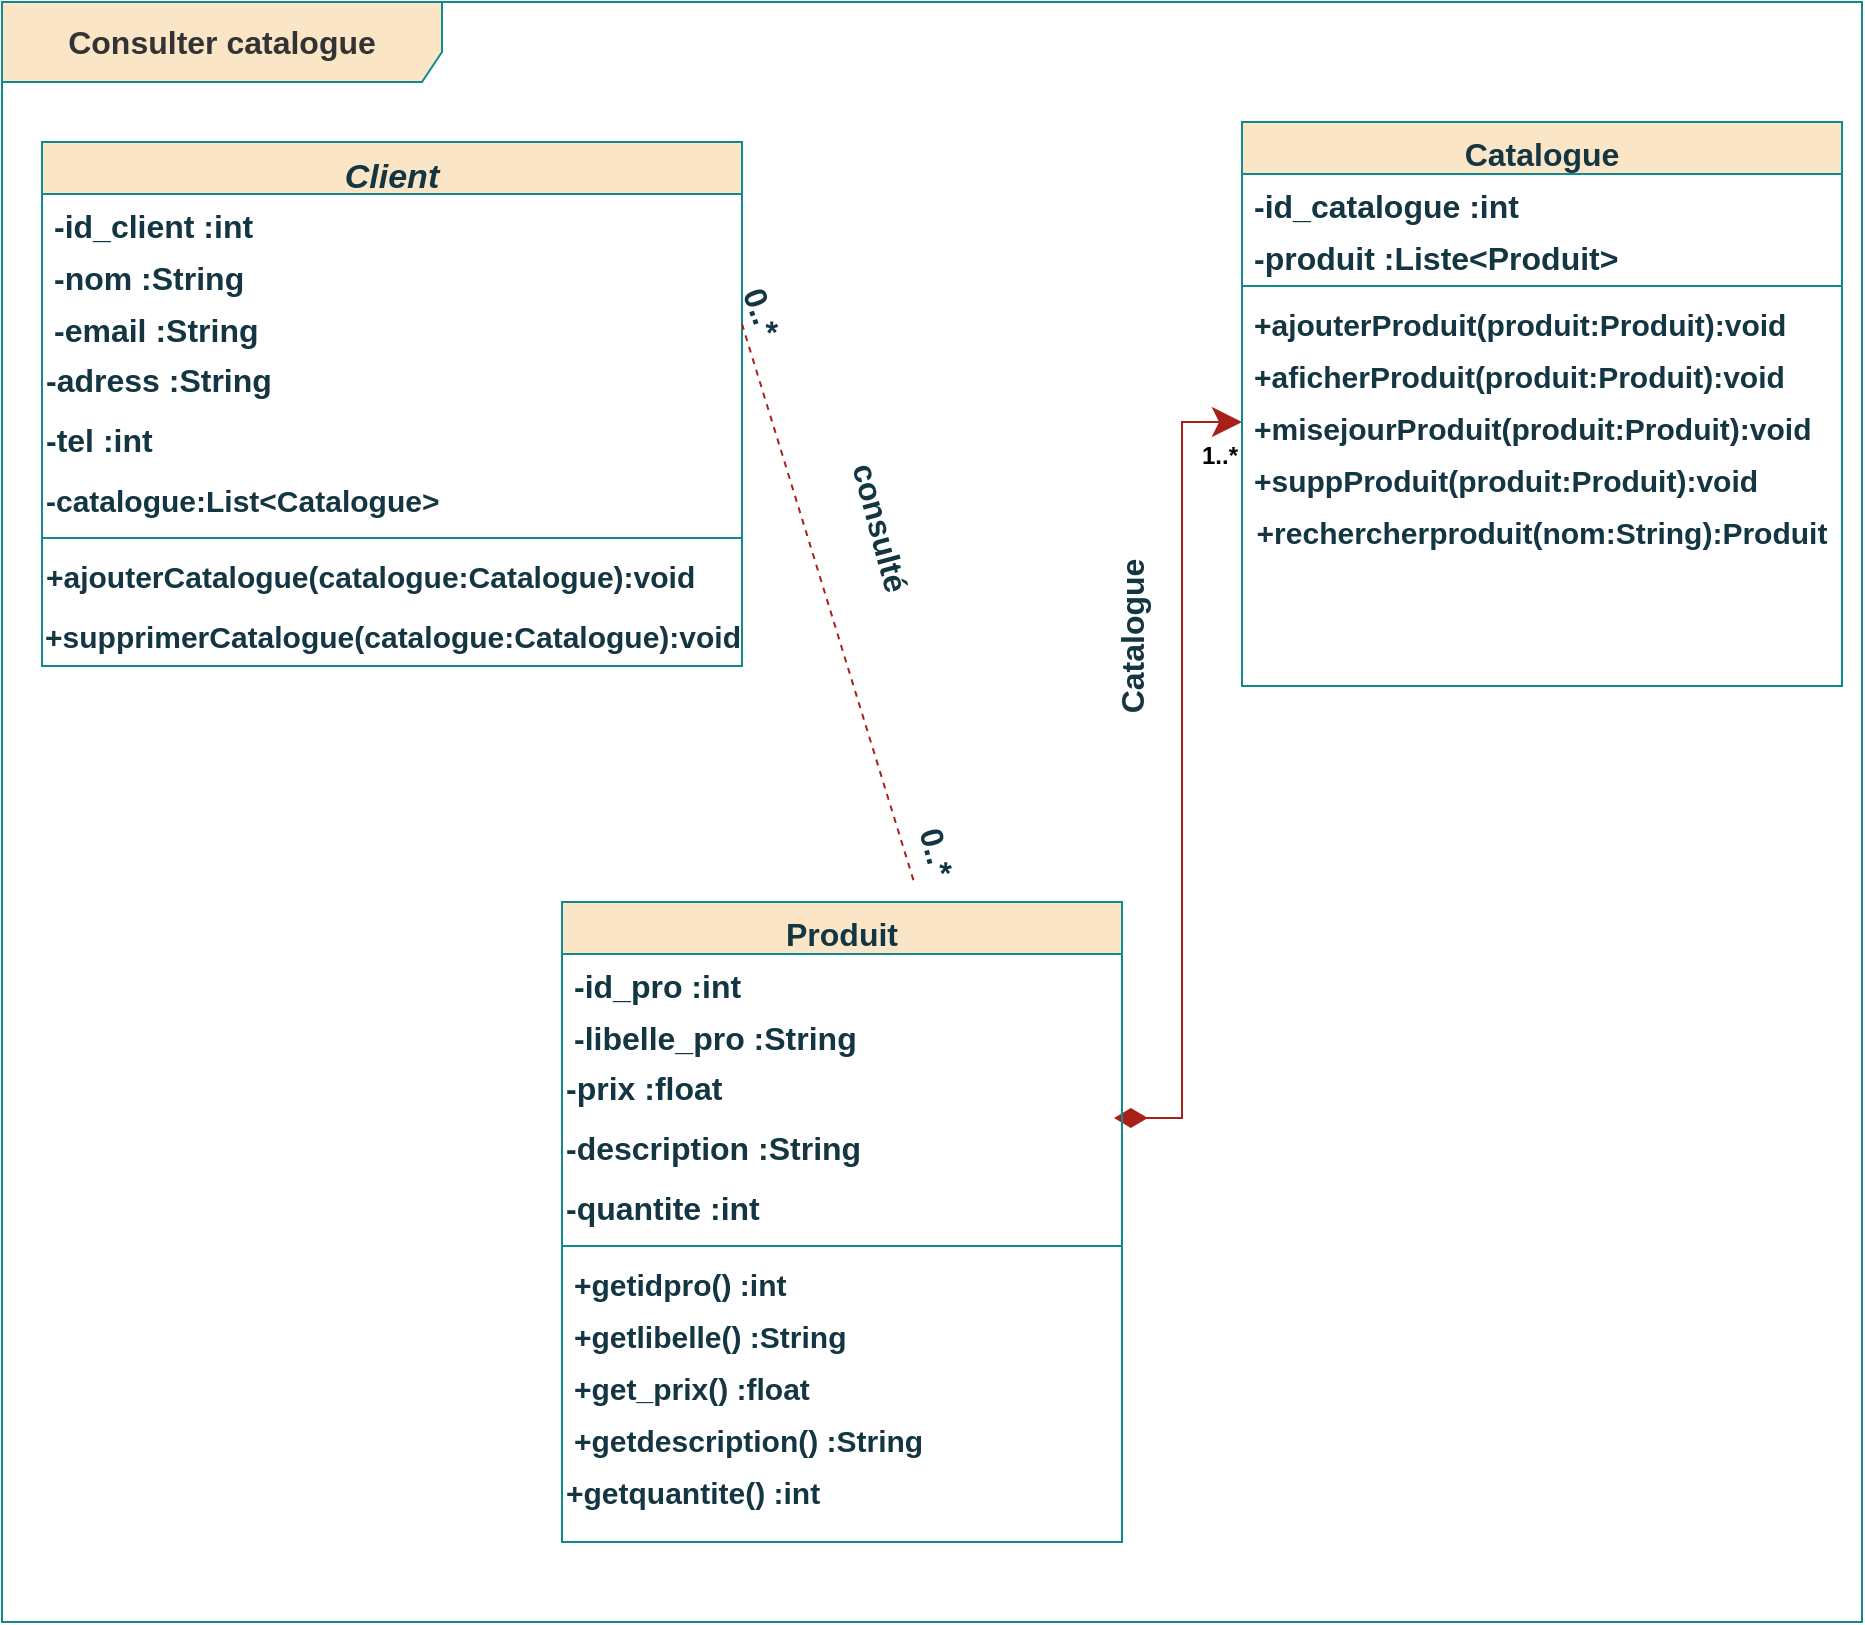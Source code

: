 <mxfile version="22.1.11" type="github" pages="3">
  <diagram id="C5RBs43oDa-KdzZeNtuy" name="Page-1">
    <mxGraphModel dx="1817" dy="502" grid="1" gridSize="10" guides="1" tooltips="1" connect="1" arrows="1" fold="1" page="1" pageScale="1" pageWidth="827" pageHeight="1169" math="0" shadow="0">
      <root>
        <mxCell id="WIyWlLk6GJQsqaUBKTNV-0" />
        <mxCell id="WIyWlLk6GJQsqaUBKTNV-1" parent="WIyWlLk6GJQsqaUBKTNV-0" />
        <mxCell id="zkfFHV4jXpPFQw0GAbJ--0" value="Client" style="swimlane;fontStyle=3;align=center;verticalAlign=top;childLayout=stackLayout;horizontal=1;startSize=26;horizontalStack=0;resizeParent=1;resizeLast=0;collapsible=1;marginBottom=0;rounded=0;shadow=0;strokeWidth=1;fontSize=17;fillColor=#FAE5C7;strokeColor=#0F8B8D;fontColor=#143642;labelBackgroundColor=none;" parent="WIyWlLk6GJQsqaUBKTNV-1" vertex="1">
          <mxGeometry x="-50" y="70" width="350" height="262" as="geometry">
            <mxRectangle x="220" y="120" width="160" height="26" as="alternateBounds" />
          </mxGeometry>
        </mxCell>
        <mxCell id="zkfFHV4jXpPFQw0GAbJ--1" value="-id_client :int" style="text;align=left;verticalAlign=top;spacingLeft=4;spacingRight=4;overflow=hidden;rotatable=0;points=[[0,0.5],[1,0.5]];portConstraint=eastwest;fontSize=16;fontStyle=1;labelBackgroundColor=none;fontColor=#143642;" parent="zkfFHV4jXpPFQw0GAbJ--0" vertex="1">
          <mxGeometry y="26" width="350" height="26" as="geometry" />
        </mxCell>
        <mxCell id="zkfFHV4jXpPFQw0GAbJ--2" value="-nom :String" style="text;align=left;verticalAlign=top;spacingLeft=4;spacingRight=4;overflow=hidden;rotatable=0;points=[[0,0.5],[1,0.5]];portConstraint=eastwest;rounded=0;shadow=0;html=0;fontSize=16;fontStyle=1;labelBackgroundColor=none;fontColor=#143642;" parent="zkfFHV4jXpPFQw0GAbJ--0" vertex="1">
          <mxGeometry y="52" width="350" height="26" as="geometry" />
        </mxCell>
        <mxCell id="zkfFHV4jXpPFQw0GAbJ--3" value="-email :String" style="text;align=left;verticalAlign=top;spacingLeft=4;spacingRight=4;overflow=hidden;rotatable=0;points=[[0,0.5],[1,0.5]];portConstraint=eastwest;rounded=0;shadow=0;html=0;fontSize=16;fontStyle=1;labelBackgroundColor=none;fontColor=#143642;" parent="zkfFHV4jXpPFQw0GAbJ--0" vertex="1">
          <mxGeometry y="78" width="350" height="26" as="geometry" />
        </mxCell>
        <mxCell id="TzN5-oIwPlo33xSnuKpF-1" value="&lt;b&gt;-adress :String&lt;/b&gt;" style="text;strokeColor=none;fillColor=none;html=1;align=left;verticalAlign=middle;whiteSpace=wrap;rounded=0;fontSize=16;labelBackgroundColor=none;fontColor=#143642;" parent="zkfFHV4jXpPFQw0GAbJ--0" vertex="1">
          <mxGeometry y="104" width="350" height="30" as="geometry" />
        </mxCell>
        <mxCell id="TzN5-oIwPlo33xSnuKpF-2" value="&lt;b&gt;-tel :int&lt;/b&gt;" style="text;strokeColor=none;fillColor=none;html=1;align=left;verticalAlign=middle;whiteSpace=wrap;rounded=0;fontSize=16;labelBackgroundColor=none;fontColor=#143642;" parent="zkfFHV4jXpPFQw0GAbJ--0" vertex="1">
          <mxGeometry y="134" width="350" height="30" as="geometry" />
        </mxCell>
        <mxCell id="Jywze8U8c_G1qC15GKas-2" value="&lt;span style=&quot;font-size: 15px;&quot;&gt;&lt;b&gt;-catalogue:List&amp;lt;Catalogue&amp;gt;&lt;/b&gt;&lt;/span&gt;" style="text;strokeColor=none;fillColor=none;html=1;align=left;verticalAlign=middle;whiteSpace=wrap;rounded=0;fontSize=16;labelBackgroundColor=none;fontColor=#143642;" vertex="1" parent="zkfFHV4jXpPFQw0GAbJ--0">
          <mxGeometry y="164" width="350" height="30" as="geometry" />
        </mxCell>
        <mxCell id="TzN5-oIwPlo33xSnuKpF-7" value="" style="line;html=1;strokeWidth=1;align=left;verticalAlign=middle;spacingTop=-1;spacingLeft=3;spacingRight=3;rotatable=0;labelPosition=right;points=[];portConstraint=eastwest;strokeColor=#0F8B8D;labelBackgroundColor=none;fillColor=#FAE5C7;fontColor=#143642;" parent="zkfFHV4jXpPFQw0GAbJ--0" vertex="1">
          <mxGeometry y="194" width="350" height="8" as="geometry" />
        </mxCell>
        <mxCell id="TzN5-oIwPlo33xSnuKpF-3" value="&lt;b&gt;+ajouterCatalogue(catalogue:Catalogue):void&lt;/b&gt;" style="text;html=1;align=left;verticalAlign=middle;whiteSpace=wrap;rounded=0;fontSize=15;strokeWidth=5;fillColor=none;strokeColor=none;glass=0;labelBackgroundColor=none;fontColor=#143642;" parent="zkfFHV4jXpPFQw0GAbJ--0" vertex="1">
          <mxGeometry y="202" width="350" height="30" as="geometry" />
        </mxCell>
        <mxCell id="TzN5-oIwPlo33xSnuKpF-5" value="&lt;b&gt;+supprimerCatalogue(catalogue:Catalogue):void&lt;/b&gt;" style="text;html=1;align=center;verticalAlign=middle;resizable=0;points=[];autosize=1;strokeColor=none;fillColor=none;fontSize=15;labelBackgroundColor=none;fontColor=#143642;" parent="zkfFHV4jXpPFQw0GAbJ--0" vertex="1">
          <mxGeometry y="232" width="350" height="30" as="geometry" />
        </mxCell>
        <mxCell id="Jywze8U8c_G1qC15GKas-11" value="&lt;b&gt;1..*&lt;/b&gt;" style="endArrow=classic;html=1;endSize=12;startArrow=diamondThin;startSize=14;startFill=1;edgeStyle=elbowEdgeStyle;align=left;verticalAlign=bottom;rounded=0;fontSize=12;exitX=0.75;exitY=0;exitDx=0;exitDy=0;entryX=-0.007;entryY=0.769;entryDx=0;entryDy=0;entryPerimeter=0;labelBackgroundColor=none;strokeColor=#A8201A;fontColor=default;endFill=1;" edge="1" parent="WIyWlLk6GJQsqaUBKTNV-1">
          <mxGeometry x="0.728" y="-8" relative="1" as="geometry">
            <mxPoint x="485.96" y="558.011" as="sourcePoint" />
            <mxPoint x="550" y="210.004" as="targetPoint" />
            <Array as="points">
              <mxPoint x="520" y="438.02" />
            </Array>
            <mxPoint as="offset" />
          </mxGeometry>
        </mxCell>
        <mxCell id="zkfFHV4jXpPFQw0GAbJ--6" value="Produit" style="swimlane;fontStyle=1;align=center;verticalAlign=top;childLayout=stackLayout;horizontal=1;startSize=26;horizontalStack=0;resizeParent=1;resizeLast=0;collapsible=1;marginBottom=0;rounded=0;shadow=0;strokeWidth=1;fontSize=16;fillColor=#FAE5C7;fontColor=#143642;strokeColor=#0F8B8D;labelBackgroundColor=none;" parent="WIyWlLk6GJQsqaUBKTNV-1" vertex="1">
          <mxGeometry x="210" y="450" width="280" height="320" as="geometry">
            <mxRectangle x="130" y="380" width="160" height="26" as="alternateBounds" />
          </mxGeometry>
        </mxCell>
        <mxCell id="zkfFHV4jXpPFQw0GAbJ--7" value="-id_pro :int" style="text;align=left;verticalAlign=top;spacingLeft=4;spacingRight=4;overflow=hidden;rotatable=0;points=[[0,0.5],[1,0.5]];portConstraint=eastwest;fontSize=16;fontStyle=1;labelBackgroundColor=none;fontColor=#143642;" parent="zkfFHV4jXpPFQw0GAbJ--6" vertex="1">
          <mxGeometry y="26" width="280" height="26" as="geometry" />
        </mxCell>
        <mxCell id="zkfFHV4jXpPFQw0GAbJ--8" value="-libelle_pro :String" style="text;align=left;verticalAlign=top;spacingLeft=4;spacingRight=4;overflow=hidden;rotatable=0;points=[[0,0.5],[1,0.5]];portConstraint=eastwest;rounded=0;shadow=0;html=0;fontStyle=1;fontSize=16;labelBackgroundColor=none;fontColor=#143642;" parent="zkfFHV4jXpPFQw0GAbJ--6" vertex="1">
          <mxGeometry y="52" width="280" height="26" as="geometry" />
        </mxCell>
        <mxCell id="jIaO_I1BvD2TLLhQmT1e-1" value="&lt;b&gt;-prix :float&lt;/b&gt;" style="text;strokeColor=none;fillColor=none;html=1;align=left;verticalAlign=middle;whiteSpace=wrap;rounded=0;fontSize=16;labelBackgroundColor=none;fontColor=#143642;" parent="zkfFHV4jXpPFQw0GAbJ--6" vertex="1">
          <mxGeometry y="78" width="280" height="30" as="geometry" />
        </mxCell>
        <mxCell id="jIaO_I1BvD2TLLhQmT1e-2" value="&lt;b&gt;-description :String&lt;/b&gt;" style="text;strokeColor=none;fillColor=none;html=1;align=left;verticalAlign=middle;whiteSpace=wrap;rounded=0;fontSize=16;labelBackgroundColor=none;fontColor=#143642;" parent="zkfFHV4jXpPFQw0GAbJ--6" vertex="1">
          <mxGeometry y="108" width="280" height="30" as="geometry" />
        </mxCell>
        <mxCell id="jIaO_I1BvD2TLLhQmT1e-3" value="&lt;b&gt;-quantite :int&lt;/b&gt;" style="text;strokeColor=none;fillColor=none;html=1;align=left;verticalAlign=middle;whiteSpace=wrap;rounded=0;fontSize=16;labelBackgroundColor=none;fontColor=#143642;" parent="zkfFHV4jXpPFQw0GAbJ--6" vertex="1">
          <mxGeometry y="138" width="280" height="30" as="geometry" />
        </mxCell>
        <mxCell id="jIaO_I1BvD2TLLhQmT1e-8" value="" style="line;html=1;strokeWidth=1;align=left;verticalAlign=middle;spacingTop=-1;spacingLeft=3;spacingRight=3;rotatable=0;labelPosition=right;points=[];portConstraint=eastwest;strokeColor=#0F8B8D;labelBackgroundColor=none;fillColor=#FAE5C7;fontColor=#143642;" parent="zkfFHV4jXpPFQw0GAbJ--6" vertex="1">
          <mxGeometry y="168" width="280" height="8" as="geometry" />
        </mxCell>
        <mxCell id="zkfFHV4jXpPFQw0GAbJ--10" value="+getidpro() :int" style="text;align=left;verticalAlign=top;spacingLeft=4;spacingRight=4;overflow=hidden;rotatable=0;points=[[0,0.5],[1,0.5]];portConstraint=eastwest;fontStyle=1;fontSize=15;labelBackgroundColor=none;fontColor=#143642;" parent="zkfFHV4jXpPFQw0GAbJ--6" vertex="1">
          <mxGeometry y="176" width="280" height="26" as="geometry" />
        </mxCell>
        <mxCell id="zkfFHV4jXpPFQw0GAbJ--11" value="+getlibelle() :String" style="text;align=left;verticalAlign=top;spacingLeft=4;spacingRight=4;overflow=hidden;rotatable=0;points=[[0,0.5],[1,0.5]];portConstraint=eastwest;fontSize=15;fontStyle=1;labelBackgroundColor=none;fontColor=#143642;" parent="zkfFHV4jXpPFQw0GAbJ--6" vertex="1">
          <mxGeometry y="202" width="280" height="26" as="geometry" />
        </mxCell>
        <mxCell id="jIaO_I1BvD2TLLhQmT1e-5" value="+get_prix() :float" style="text;align=left;verticalAlign=top;spacingLeft=4;spacingRight=4;overflow=hidden;rotatable=0;points=[[0,0.5],[1,0.5]];portConstraint=eastwest;fontSize=15;fontStyle=1;labelBackgroundColor=none;fontColor=#143642;" parent="zkfFHV4jXpPFQw0GAbJ--6" vertex="1">
          <mxGeometry y="228" width="280" height="26" as="geometry" />
        </mxCell>
        <mxCell id="jIaO_I1BvD2TLLhQmT1e-6" value="+getdescription() :String" style="text;align=left;verticalAlign=top;spacingLeft=4;spacingRight=4;overflow=hidden;rotatable=0;points=[[0,0.5],[1,0.5]];portConstraint=eastwest;fontSize=15;fontStyle=1;labelBackgroundColor=none;fontColor=#143642;" parent="zkfFHV4jXpPFQw0GAbJ--6" vertex="1">
          <mxGeometry y="254" width="280" height="26" as="geometry" />
        </mxCell>
        <mxCell id="Jywze8U8c_G1qC15GKas-1" value="&lt;font style=&quot;font-size: 15px;&quot;&gt;&lt;b&gt;+getquantite() :int&lt;/b&gt;&lt;/font&gt;" style="text;strokeColor=none;fillColor=none;html=1;align=left;verticalAlign=middle;whiteSpace=wrap;rounded=0;fontSize=16;labelBackgroundColor=none;fontColor=#143642;" vertex="1" parent="zkfFHV4jXpPFQw0GAbJ--6">
          <mxGeometry y="280" width="280" height="30" as="geometry" />
        </mxCell>
        <mxCell id="zkfFHV4jXpPFQw0GAbJ--17" value="Catalogue" style="swimlane;fontStyle=1;align=center;verticalAlign=top;childLayout=stackLayout;horizontal=1;startSize=26;horizontalStack=0;resizeParent=1;resizeLast=0;collapsible=1;marginBottom=0;rounded=0;shadow=0;strokeWidth=1;fillColor=#FAE5C7;fontColor=#143642;strokeColor=#0F8B8D;fontSize=16;labelBackgroundColor=none;" parent="WIyWlLk6GJQsqaUBKTNV-1" vertex="1">
          <mxGeometry x="550" y="60" width="300" height="282" as="geometry">
            <mxRectangle x="550" y="140" width="160" height="26" as="alternateBounds" />
          </mxGeometry>
        </mxCell>
        <mxCell id="zkfFHV4jXpPFQw0GAbJ--18" value="-id_catalogue :int" style="text;align=left;verticalAlign=top;spacingLeft=4;spacingRight=4;overflow=hidden;rotatable=0;points=[[0,0.5],[1,0.5]];portConstraint=eastwest;fontSize=16;fontStyle=1;labelBackgroundColor=none;fontColor=#143642;" parent="zkfFHV4jXpPFQw0GAbJ--17" vertex="1">
          <mxGeometry y="26" width="300" height="26" as="geometry" />
        </mxCell>
        <mxCell id="zkfFHV4jXpPFQw0GAbJ--19" value="-produit :Liste&lt;Produit&gt;" style="text;align=left;verticalAlign=top;spacingLeft=4;spacingRight=4;overflow=hidden;rotatable=0;points=[[0,0.5],[1,0.5]];portConstraint=eastwest;rounded=0;shadow=0;html=0;fontSize=16;fontStyle=1;labelBackgroundColor=none;fontColor=#143642;" parent="zkfFHV4jXpPFQw0GAbJ--17" vertex="1">
          <mxGeometry y="52" width="300" height="26" as="geometry" />
        </mxCell>
        <mxCell id="jIaO_I1BvD2TLLhQmT1e-7" value="" style="line;html=1;strokeWidth=1;align=left;verticalAlign=middle;spacingTop=-1;spacingLeft=3;spacingRight=3;rotatable=0;labelPosition=right;points=[];portConstraint=eastwest;strokeColor=#0F8B8D;labelBackgroundColor=none;fillColor=#FAE5C7;fontColor=#143642;" parent="zkfFHV4jXpPFQw0GAbJ--17" vertex="1">
          <mxGeometry y="78" width="300" height="8" as="geometry" />
        </mxCell>
        <mxCell id="Jywze8U8c_G1qC15GKas-13" value="+ajouterProduit(produit:Produit):void" style="text;align=left;verticalAlign=top;spacingLeft=4;spacingRight=4;overflow=hidden;rotatable=0;points=[[0,0.5],[1,0.5]];portConstraint=eastwest;fontSize=15;fontStyle=1;labelBackgroundColor=none;fontColor=#143642;" vertex="1" parent="zkfFHV4jXpPFQw0GAbJ--17">
          <mxGeometry y="86" width="300" height="26" as="geometry" />
        </mxCell>
        <mxCell id="jIaO_I1BvD2TLLhQmT1e-4" value="+aficherProduit(produit:Produit):void" style="text;align=left;verticalAlign=top;spacingLeft=4;spacingRight=4;overflow=hidden;rotatable=0;points=[[0,0.5],[1,0.5]];portConstraint=eastwest;fontSize=15;fontStyle=1;labelBackgroundColor=none;fontColor=#143642;" parent="zkfFHV4jXpPFQw0GAbJ--17" vertex="1">
          <mxGeometry y="112" width="300" height="26" as="geometry" />
        </mxCell>
        <mxCell id="TzN5-oIwPlo33xSnuKpF-8" value="+misejourProduit(produit:Produit):void" style="text;align=left;verticalAlign=top;spacingLeft=4;spacingRight=4;overflow=hidden;rotatable=0;points=[[0,0.5],[1,0.5]];portConstraint=eastwest;fontSize=15;fontStyle=1;labelBackgroundColor=none;fontColor=#143642;" parent="zkfFHV4jXpPFQw0GAbJ--17" vertex="1">
          <mxGeometry y="138" width="300" height="26" as="geometry" />
        </mxCell>
        <mxCell id="zkfFHV4jXpPFQw0GAbJ--25" value="+suppProduit(produit:Produit):void" style="text;align=left;verticalAlign=top;spacingLeft=4;spacingRight=4;overflow=hidden;rotatable=0;points=[[0,0.5],[1,0.5]];portConstraint=eastwest;fontSize=15;fontStyle=1;labelBackgroundColor=none;fontColor=#143642;" parent="zkfFHV4jXpPFQw0GAbJ--17" vertex="1">
          <mxGeometry y="164" width="300" height="26" as="geometry" />
        </mxCell>
        <mxCell id="Jywze8U8c_G1qC15GKas-0" value="&lt;font style=&quot;font-size: 15px;&quot;&gt;&lt;b&gt;+rechercherproduit(nom:String):Produit&lt;/b&gt;&lt;/font&gt;" style="text;strokeColor=none;fillColor=none;html=1;align=center;verticalAlign=middle;whiteSpace=wrap;rounded=0;fontSize=16;labelBackgroundColor=none;fontColor=#143642;" vertex="1" parent="zkfFHV4jXpPFQw0GAbJ--17">
          <mxGeometry y="190" width="300" height="30" as="geometry" />
        </mxCell>
        <mxCell id="Jywze8U8c_G1qC15GKas-4" value="" style="endArrow=none;dashed=1;html=1;rounded=0;fontSize=12;startSize=8;endSize=8;curved=1;exitX=1;exitY=0.5;exitDx=0;exitDy=0;labelBackgroundColor=none;strokeColor=#A8201A;fontColor=default;" edge="1" parent="WIyWlLk6GJQsqaUBKTNV-1" source="zkfFHV4jXpPFQw0GAbJ--3">
          <mxGeometry width="50" height="50" relative="1" as="geometry">
            <mxPoint x="250" y="190" as="sourcePoint" />
            <mxPoint x="386" y="440" as="targetPoint" />
          </mxGeometry>
        </mxCell>
        <mxCell id="Jywze8U8c_G1qC15GKas-5" value="&lt;b&gt;consulté&amp;nbsp;&lt;/b&gt;" style="text;strokeColor=none;fillColor=none;html=1;align=center;verticalAlign=middle;whiteSpace=wrap;rounded=0;fontSize=16;rotation=75;labelBackgroundColor=none;fontColor=#143642;" vertex="1" parent="WIyWlLk6GJQsqaUBKTNV-1">
          <mxGeometry x="300" y="250" width="140" height="30" as="geometry" />
        </mxCell>
        <mxCell id="Jywze8U8c_G1qC15GKas-7" value="&lt;b&gt;0..*&lt;/b&gt;" style="text;strokeColor=none;fillColor=none;html=1;align=center;verticalAlign=middle;whiteSpace=wrap;rounded=0;fontSize=16;rotation=70;labelBackgroundColor=none;fontColor=#143642;" vertex="1" parent="WIyWlLk6GJQsqaUBKTNV-1">
          <mxGeometry x="240" y="140" width="140" height="30" as="geometry" />
        </mxCell>
        <mxCell id="Jywze8U8c_G1qC15GKas-14" value="&lt;b&gt;Catalogue&lt;/b&gt;" style="text;strokeColor=none;fillColor=none;html=1;align=center;verticalAlign=middle;whiteSpace=wrap;rounded=0;fontSize=16;rotation=-90;labelBackgroundColor=none;fontColor=#143642;" vertex="1" parent="WIyWlLk6GJQsqaUBKTNV-1">
          <mxGeometry x="425" y="302" width="140" height="30" as="geometry" />
        </mxCell>
        <mxCell id="Jywze8U8c_G1qC15GKas-16" value="&lt;b style=&quot;&quot;&gt;&lt;font color=&quot;#333333&quot;&gt;Consulter catalogue&lt;/font&gt;&lt;/b&gt;" style="shape=umlFrame;whiteSpace=wrap;html=1;pointerEvents=0;fontSize=16;width=220;height=40;fillColor=#FAE5C7;strokeColor=#0F8B8D;swimlaneFillColor=none;labelBackgroundColor=none;fontColor=#143642;" vertex="1" parent="WIyWlLk6GJQsqaUBKTNV-1">
          <mxGeometry x="-70" width="930" height="810" as="geometry" />
        </mxCell>
        <mxCell id="Jywze8U8c_G1qC15GKas-17" value="&lt;b&gt;0..*&lt;/b&gt;" style="text;strokeColor=none;fillColor=none;html=1;align=center;verticalAlign=middle;whiteSpace=wrap;rounded=0;fontSize=16;rotation=75;labelBackgroundColor=none;fontColor=#143642;" vertex="1" parent="WIyWlLk6GJQsqaUBKTNV-1">
          <mxGeometry x="370.0" y="409.996" width="55" height="30" as="geometry" />
        </mxCell>
      </root>
    </mxGraphModel>
  </diagram>
  <diagram id="S5LjW9W5Qgnhm1JgwZuY" name="Page-2">
    <mxGraphModel dx="1390" dy="902" grid="1" gridSize="10" guides="1" tooltips="1" connect="1" arrows="1" fold="1" page="0" pageScale="1" pageWidth="850" pageHeight="1100" math="0" shadow="0">
      <root>
        <mxCell id="0" />
        <mxCell id="1" parent="0" />
        <mxCell id="prdwo0L1rCr-M0tW-Fp2-1" value="Panier" style="swimlane;fontStyle=1;align=center;verticalAlign=top;childLayout=stackLayout;horizontal=1;startSize=26;horizontalStack=0;resizeParent=1;resizeLast=0;collapsible=1;marginBottom=0;rounded=0;shadow=0;strokeWidth=1;fillColor=#FAE5C7;fontColor=#143642;strokeColor=#0F8B8D;fontSize=16;labelBackgroundColor=none;" vertex="1" parent="1">
          <mxGeometry x="440" y="450" width="300" height="220" as="geometry">
            <mxRectangle x="550" y="140" width="160" height="26" as="alternateBounds" />
          </mxGeometry>
        </mxCell>
        <mxCell id="prdwo0L1rCr-M0tW-Fp2-2" value="-id_panier :int" style="text;align=left;verticalAlign=top;spacingLeft=4;spacingRight=4;overflow=hidden;rotatable=0;points=[[0,0.5],[1,0.5]];portConstraint=eastwest;fontSize=16;fontStyle=1;labelBackgroundColor=none;fontColor=#143642;" vertex="1" parent="prdwo0L1rCr-M0tW-Fp2-1">
          <mxGeometry y="26" width="300" height="26" as="geometry" />
        </mxCell>
        <mxCell id="prdwo0L1rCr-M0tW-Fp2-3" value="-date_creation :Date" style="text;align=left;verticalAlign=top;spacingLeft=4;spacingRight=4;overflow=hidden;rotatable=0;points=[[0,0.5],[1,0.5]];portConstraint=eastwest;rounded=0;shadow=0;html=0;fontSize=16;fontStyle=1;labelBackgroundColor=none;fontColor=#143642;" vertex="1" parent="prdwo0L1rCr-M0tW-Fp2-1">
          <mxGeometry y="52" width="300" height="26" as="geometry" />
        </mxCell>
        <mxCell id="381XIbzYr59GVua48jET-1" value="&lt;b&gt;-listeligne:List&amp;lt;Lignepanier&amp;gt;&lt;/b&gt;" style="text;strokeColor=none;fillColor=none;html=1;align=left;verticalAlign=middle;whiteSpace=wrap;rounded=0;fontSize=16;fontColor=#143642;" vertex="1" parent="prdwo0L1rCr-M0tW-Fp2-1">
          <mxGeometry y="78" width="300" height="30" as="geometry" />
        </mxCell>
        <mxCell id="prdwo0L1rCr-M0tW-Fp2-4" value="" style="line;html=1;strokeWidth=1;align=left;verticalAlign=middle;spacingTop=-1;spacingLeft=3;spacingRight=3;rotatable=0;labelPosition=right;points=[];portConstraint=eastwest;strokeColor=#0F8B8D;labelBackgroundColor=none;fillColor=#FAE5C7;fontColor=#143642;" vertex="1" parent="prdwo0L1rCr-M0tW-Fp2-1">
          <mxGeometry y="108" width="300" height="8" as="geometry" />
        </mxCell>
        <mxCell id="prdwo0L1rCr-M0tW-Fp2-5" value="+ajouterLigne(ligne:Lignepanier):void" style="text;align=left;verticalAlign=top;spacingLeft=4;spacingRight=4;overflow=hidden;rotatable=0;points=[[0,0.5],[1,0.5]];portConstraint=eastwest;fontSize=15;fontStyle=1;labelBackgroundColor=none;fontColor=#143642;" vertex="1" parent="prdwo0L1rCr-M0tW-Fp2-1">
          <mxGeometry y="116" width="300" height="26" as="geometry" />
        </mxCell>
        <mxCell id="prdwo0L1rCr-M0tW-Fp2-6" value="+calculerMontanttotal();float" style="text;align=left;verticalAlign=top;spacingLeft=4;spacingRight=4;overflow=hidden;rotatable=0;points=[[0,0.5],[1,0.5]];portConstraint=eastwest;fontSize=15;fontStyle=1;labelBackgroundColor=none;fontColor=#143642;" vertex="1" parent="prdwo0L1rCr-M0tW-Fp2-1">
          <mxGeometry y="142" width="300" height="26" as="geometry" />
        </mxCell>
        <mxCell id="prdwo0L1rCr-M0tW-Fp2-7" value="+misejourLigne(ligne:Lignepanier):void" style="text;align=left;verticalAlign=top;spacingLeft=4;spacingRight=4;overflow=hidden;rotatable=0;points=[[0,0.5],[1,0.5]];portConstraint=eastwest;fontSize=15;fontStyle=1;labelBackgroundColor=none;fontColor=#143642;" vertex="1" parent="prdwo0L1rCr-M0tW-Fp2-1">
          <mxGeometry y="168" width="300" height="26" as="geometry" />
        </mxCell>
        <mxCell id="prdwo0L1rCr-M0tW-Fp2-8" value="+suppLigne(ligne:Lignepanier):void" style="text;align=left;verticalAlign=top;spacingLeft=4;spacingRight=4;overflow=hidden;rotatable=0;points=[[0,0.5],[1,0.5]];portConstraint=eastwest;fontSize=15;fontStyle=1;labelBackgroundColor=none;fontColor=#143642;" vertex="1" parent="prdwo0L1rCr-M0tW-Fp2-1">
          <mxGeometry y="194" width="300" height="26" as="geometry" />
        </mxCell>
        <mxCell id="oAUixcMOjF9VgNPIJU0M-1" value="Client" style="swimlane;fontStyle=3;align=center;verticalAlign=top;childLayout=stackLayout;horizontal=1;startSize=26;horizontalStack=0;resizeParent=1;resizeLast=0;collapsible=1;marginBottom=0;rounded=0;shadow=0;strokeWidth=1;fontSize=17;fillColor=#FAE5C7;strokeColor=#0F8B8D;fontColor=#143642;labelBackgroundColor=none;" vertex="1" parent="1">
          <mxGeometry x="-140" y="470" width="360" height="322" as="geometry">
            <mxRectangle x="220" y="120" width="160" height="26" as="alternateBounds" />
          </mxGeometry>
        </mxCell>
        <mxCell id="oAUixcMOjF9VgNPIJU0M-2" value="-id_client :int" style="text;align=left;verticalAlign=top;spacingLeft=4;spacingRight=4;overflow=hidden;rotatable=0;points=[[0,0.5],[1,0.5]];portConstraint=eastwest;fontSize=16;fontStyle=1;labelBackgroundColor=none;fontColor=#143642;" vertex="1" parent="oAUixcMOjF9VgNPIJU0M-1">
          <mxGeometry y="26" width="360" height="26" as="geometry" />
        </mxCell>
        <mxCell id="oAUixcMOjF9VgNPIJU0M-3" value="-nom :String" style="text;align=left;verticalAlign=top;spacingLeft=4;spacingRight=4;overflow=hidden;rotatable=0;points=[[0,0.5],[1,0.5]];portConstraint=eastwest;rounded=0;shadow=0;html=0;fontSize=16;fontStyle=1;labelBackgroundColor=none;fontColor=#143642;" vertex="1" parent="oAUixcMOjF9VgNPIJU0M-1">
          <mxGeometry y="52" width="360" height="26" as="geometry" />
        </mxCell>
        <mxCell id="oAUixcMOjF9VgNPIJU0M-4" value="-email :String" style="text;align=left;verticalAlign=top;spacingLeft=4;spacingRight=4;overflow=hidden;rotatable=0;points=[[0,0.5],[1,0.5]];portConstraint=eastwest;rounded=0;shadow=0;html=0;fontSize=16;fontStyle=1;labelBackgroundColor=none;fontColor=#143642;" vertex="1" parent="oAUixcMOjF9VgNPIJU0M-1">
          <mxGeometry y="78" width="360" height="26" as="geometry" />
        </mxCell>
        <mxCell id="oAUixcMOjF9VgNPIJU0M-5" value="&lt;b&gt;-adress :String&lt;/b&gt;" style="text;strokeColor=none;fillColor=none;html=1;align=left;verticalAlign=middle;whiteSpace=wrap;rounded=0;fontSize=16;labelBackgroundColor=none;fontColor=#143642;" vertex="1" parent="oAUixcMOjF9VgNPIJU0M-1">
          <mxGeometry y="104" width="360" height="30" as="geometry" />
        </mxCell>
        <mxCell id="oAUixcMOjF9VgNPIJU0M-6" value="&lt;b&gt;-tel :int&lt;/b&gt;" style="text;strokeColor=none;fillColor=none;html=1;align=left;verticalAlign=middle;whiteSpace=wrap;rounded=0;fontSize=16;labelBackgroundColor=none;fontColor=#143642;" vertex="1" parent="oAUixcMOjF9VgNPIJU0M-1">
          <mxGeometry y="134" width="360" height="30" as="geometry" />
        </mxCell>
        <mxCell id="oAUixcMOjF9VgNPIJU0M-7" value="&lt;span style=&quot;font-size: 15px;&quot;&gt;&lt;b&gt;-produit:List&amp;lt;Produit&amp;gt;&lt;/b&gt;&lt;/span&gt;" style="text;strokeColor=none;fillColor=none;html=1;align=left;verticalAlign=middle;whiteSpace=wrap;rounded=0;fontSize=16;labelBackgroundColor=none;fontColor=#143642;" vertex="1" parent="oAUixcMOjF9VgNPIJU0M-1">
          <mxGeometry y="164" width="360" height="30" as="geometry" />
        </mxCell>
        <mxCell id="oAUixcMOjF9VgNPIJU0M-8" value="" style="line;html=1;strokeWidth=1;align=left;verticalAlign=middle;spacingTop=-1;spacingLeft=3;spacingRight=3;rotatable=0;labelPosition=right;points=[];portConstraint=eastwest;strokeColor=#0F8B8D;labelBackgroundColor=none;fillColor=#FAE5C7;fontColor=#143642;" vertex="1" parent="oAUixcMOjF9VgNPIJU0M-1">
          <mxGeometry y="194" width="360" height="8" as="geometry" />
        </mxCell>
        <mxCell id="oAUixcMOjF9VgNPIJU0M-9" value="&lt;b&gt;+ajouterProduit(produit:Produit,quantite:int):void&lt;/b&gt;" style="text;html=1;align=left;verticalAlign=middle;whiteSpace=wrap;rounded=0;fontSize=15;strokeWidth=5;fillColor=none;strokeColor=none;glass=0;labelBackgroundColor=none;fontColor=#143642;" vertex="1" parent="oAUixcMOjF9VgNPIJU0M-1">
          <mxGeometry y="202" width="360" height="30" as="geometry" />
        </mxCell>
        <mxCell id="oAUixcMOjF9VgNPIJU0M-10" value="&lt;b&gt;+supprimerProduit(produit:produit):void&lt;/b&gt;" style="text;html=1;align=left;verticalAlign=middle;resizable=0;points=[];autosize=1;strokeColor=none;fillColor=none;fontSize=15;labelBackgroundColor=none;fontColor=#143642;" vertex="1" parent="oAUixcMOjF9VgNPIJU0M-1">
          <mxGeometry y="232" width="360" height="30" as="geometry" />
        </mxCell>
        <mxCell id="tkZaGCfqGNmMvK21PP5A-1" value="&lt;span style=&quot;font-size: 15px;&quot;&gt;&lt;b&gt;+viderPanier():void&lt;/b&gt;&lt;/span&gt;" style="text;strokeColor=none;fillColor=none;html=1;align=left;verticalAlign=middle;whiteSpace=wrap;rounded=0;fontSize=16;fontColor=#143642;" vertex="1" parent="oAUixcMOjF9VgNPIJU0M-1">
          <mxGeometry y="262" width="360" height="30" as="geometry" />
        </mxCell>
        <mxCell id="tkZaGCfqGNmMvK21PP5A-2" value="&lt;span style=&quot;font-size: 15px;&quot;&gt;&lt;b&gt;+passerCommande():vod&lt;/b&gt;&lt;/span&gt;" style="text;strokeColor=none;fillColor=none;html=1;align=left;verticalAlign=middle;whiteSpace=wrap;rounded=0;fontSize=16;fontColor=#143642;" vertex="1" parent="oAUixcMOjF9VgNPIJU0M-1">
          <mxGeometry y="292" width="360" height="30" as="geometry" />
        </mxCell>
        <mxCell id="9zVGLFT_nEwzsR7MlQXj-1" value="Produit" style="swimlane;fontStyle=1;align=center;verticalAlign=top;childLayout=stackLayout;horizontal=1;startSize=26;horizontalStack=0;resizeParent=1;resizeLast=0;collapsible=1;marginBottom=0;rounded=0;shadow=0;strokeWidth=1;fontSize=16;fillColor=#FAE5C7;fontColor=#143642;strokeColor=#0F8B8D;labelBackgroundColor=none;" vertex="1" parent="1">
          <mxGeometry x="-250" y="80" width="310" height="240" as="geometry">
            <mxRectangle x="130" y="380" width="160" height="26" as="alternateBounds" />
          </mxGeometry>
        </mxCell>
        <mxCell id="9zVGLFT_nEwzsR7MlQXj-2" value="-id_pro :int" style="text;align=left;verticalAlign=top;spacingLeft=4;spacingRight=4;overflow=hidden;rotatable=0;points=[[0,0.5],[1,0.5]];portConstraint=eastwest;fontSize=16;labelBackgroundColor=none;fontColor=#143642;fontStyle=1" vertex="1" parent="9zVGLFT_nEwzsR7MlQXj-1">
          <mxGeometry y="26" width="310" height="26" as="geometry" />
        </mxCell>
        <mxCell id="9zVGLFT_nEwzsR7MlQXj-3" value="-libelle_pro :String" style="text;align=left;verticalAlign=top;spacingLeft=4;spacingRight=4;overflow=hidden;rotatable=0;points=[[0,0.5],[1,0.5]];portConstraint=eastwest;rounded=0;shadow=0;html=0;fontStyle=1;fontSize=16;labelBackgroundColor=none;fontColor=#143642;" vertex="1" parent="9zVGLFT_nEwzsR7MlQXj-1">
          <mxGeometry y="52" width="310" height="26" as="geometry" />
        </mxCell>
        <mxCell id="9zVGLFT_nEwzsR7MlQXj-4" value="&lt;b&gt;-prix :float&lt;/b&gt;" style="text;strokeColor=none;fillColor=none;html=1;align=left;verticalAlign=middle;whiteSpace=wrap;rounded=0;fontSize=16;labelBackgroundColor=none;fontColor=#143642;" vertex="1" parent="9zVGLFT_nEwzsR7MlQXj-1">
          <mxGeometry y="78" width="310" height="30" as="geometry" />
        </mxCell>
        <mxCell id="9zVGLFT_nEwzsR7MlQXj-5" value="&lt;b&gt;-description :String&lt;/b&gt;" style="text;strokeColor=none;fillColor=none;html=1;align=left;verticalAlign=middle;whiteSpace=wrap;rounded=0;fontSize=16;labelBackgroundColor=none;fontColor=#143642;" vertex="1" parent="9zVGLFT_nEwzsR7MlQXj-1">
          <mxGeometry y="108" width="310" height="30" as="geometry" />
        </mxCell>
        <mxCell id="9zVGLFT_nEwzsR7MlQXj-6" value="&lt;b&gt;-quantite-stock :int&lt;/b&gt;" style="text;strokeColor=none;fillColor=none;html=1;align=left;verticalAlign=middle;whiteSpace=wrap;rounded=0;fontSize=16;labelBackgroundColor=none;fontColor=#143642;" vertex="1" parent="9zVGLFT_nEwzsR7MlQXj-1">
          <mxGeometry y="138" width="310" height="30" as="geometry" />
        </mxCell>
        <mxCell id="9zVGLFT_nEwzsR7MlQXj-7" value="" style="line;html=1;strokeWidth=1;align=left;verticalAlign=middle;spacingTop=-1;spacingLeft=3;spacingRight=3;rotatable=0;labelPosition=right;points=[];portConstraint=eastwest;strokeColor=#0F8B8D;labelBackgroundColor=none;fillColor=#FAE5C7;fontColor=#143642;" vertex="1" parent="9zVGLFT_nEwzsR7MlQXj-1">
          <mxGeometry y="168" width="310" height="8" as="geometry" />
        </mxCell>
        <mxCell id="9zVGLFT_nEwzsR7MlQXj-8" value="+modifierPrix(nouveauPrix:float):void" style="text;align=left;verticalAlign=top;spacingLeft=4;spacingRight=4;overflow=hidden;rotatable=0;points=[[0,0.5],[1,0.5]];portConstraint=eastwest;fontStyle=1;fontSize=15;labelBackgroundColor=none;fontColor=#143642;" vertex="1" parent="9zVGLFT_nEwzsR7MlQXj-1">
          <mxGeometry y="176" width="310" height="26" as="geometry" />
        </mxCell>
        <mxCell id="9zVGLFT_nEwzsR7MlQXj-9" value="+mettreAjourStock(nouveauStock:int):void&#xa;" style="text;align=left;verticalAlign=top;spacingLeft=4;spacingRight=4;overflow=hidden;rotatable=0;points=[[0,0.5],[1,0.5]];portConstraint=eastwest;fontSize=15;labelBackgroundColor=none;fontColor=#143642;fontStyle=1" vertex="1" parent="9zVGLFT_nEwzsR7MlQXj-1">
          <mxGeometry y="202" width="310" height="26" as="geometry" />
        </mxCell>
        <mxCell id="9zVGLFT_nEwzsR7MlQXj-13" value="Lignepanier" style="swimlane;fontStyle=1;align=center;verticalAlign=top;childLayout=stackLayout;horizontal=1;startSize=26;horizontalStack=0;resizeParent=1;resizeLast=0;collapsible=1;marginBottom=0;rounded=0;shadow=0;strokeWidth=1;fillColor=#FAE5C7;fontColor=#143642;strokeColor=#0F8B8D;fontSize=16;labelBackgroundColor=none;" vertex="1" parent="1">
          <mxGeometry x="420" y="20" width="300" height="190" as="geometry">
            <mxRectangle x="550" y="140" width="160" height="26" as="alternateBounds" />
          </mxGeometry>
        </mxCell>
        <mxCell id="tkZaGCfqGNmMvK21PP5A-4" value="&lt;b&gt;-id_ligne:int&lt;/b&gt;" style="text;strokeColor=none;fillColor=none;html=1;align=left;verticalAlign=middle;whiteSpace=wrap;rounded=0;fontSize=16;fontColor=#143642;" vertex="1" parent="9zVGLFT_nEwzsR7MlQXj-13">
          <mxGeometry y="26" width="300" height="30" as="geometry" />
        </mxCell>
        <mxCell id="9zVGLFT_nEwzsR7MlQXj-14" value="-produit :Produit" style="text;align=left;verticalAlign=top;spacingLeft=4;spacingRight=4;overflow=hidden;rotatable=0;points=[[0,0.5],[1,0.5]];portConstraint=eastwest;fontSize=16;fontStyle=1;labelBackgroundColor=none;fontColor=#143642;" vertex="1" parent="9zVGLFT_nEwzsR7MlQXj-13">
          <mxGeometry y="56" width="300" height="26" as="geometry" />
        </mxCell>
        <mxCell id="9zVGLFT_nEwzsR7MlQXj-15" value="-quantite :int" style="text;align=left;verticalAlign=top;spacingLeft=4;spacingRight=4;overflow=hidden;rotatable=0;points=[[0,0.5],[1,0.5]];portConstraint=eastwest;rounded=0;shadow=0;html=0;fontSize=16;fontStyle=1;labelBackgroundColor=none;fontColor=#143642;" vertex="1" parent="9zVGLFT_nEwzsR7MlQXj-13">
          <mxGeometry y="82" width="300" height="26" as="geometry" />
        </mxCell>
        <mxCell id="9zVGLFT_nEwzsR7MlQXj-16" value="" style="line;html=1;strokeWidth=1;align=left;verticalAlign=middle;spacingTop=-1;spacingLeft=3;spacingRight=3;rotatable=0;labelPosition=right;points=[];portConstraint=eastwest;strokeColor=#0F8B8D;labelBackgroundColor=none;fillColor=#FAE5C7;fontColor=#143642;" vertex="1" parent="9zVGLFT_nEwzsR7MlQXj-13">
          <mxGeometry y="108" width="300" height="8" as="geometry" />
        </mxCell>
        <mxCell id="9zVGLFT_nEwzsR7MlQXj-17" value="+modifierquantite(nouvellequan:int):void" style="text;align=left;verticalAlign=top;spacingLeft=4;spacingRight=4;overflow=hidden;rotatable=0;points=[[0,0.5],[1,0.5]];portConstraint=eastwest;fontSize=15;fontStyle=1;labelBackgroundColor=none;fontColor=#143642;" vertex="1" parent="9zVGLFT_nEwzsR7MlQXj-13">
          <mxGeometry y="116" width="300" height="26" as="geometry" />
        </mxCell>
        <mxCell id="9zVGLFT_nEwzsR7MlQXj-18" value="+calculersoustotal():float" style="text;align=left;verticalAlign=top;spacingLeft=4;spacingRight=4;overflow=hidden;rotatable=0;points=[[0,0.5],[1,0.5]];portConstraint=eastwest;fontSize=15;fontStyle=1;labelBackgroundColor=none;fontColor=#143642;" vertex="1" parent="9zVGLFT_nEwzsR7MlQXj-13">
          <mxGeometry y="142" width="300" height="26" as="geometry" />
        </mxCell>
        <mxCell id="9zVGLFT_nEwzsR7MlQXj-21" value="" style="endArrow=none;dashed=1;endFill=0;endSize=12;html=1;rounded=0;fontSize=12;curved=1;entryX=0;entryY=0.5;entryDx=0;entryDy=0;exitX=1;exitY=0;exitDx=0;exitDy=0;labelBackgroundColor=none;strokeColor=#A8201A;fontColor=default;" edge="1" parent="1" source="9zVGLFT_nEwzsR7MlQXj-6" target="9zVGLFT_nEwzsR7MlQXj-17">
          <mxGeometry width="160" relative="1" as="geometry">
            <mxPoint x="80" y="124.5" as="sourcePoint" />
            <mxPoint x="240" y="124.5" as="targetPoint" />
          </mxGeometry>
        </mxCell>
        <mxCell id="9zVGLFT_nEwzsR7MlQXj-22" value="" style="endArrow=diamondThin;endFill=0;endSize=24;html=1;rounded=1;fontSize=12;labelBackgroundColor=none;strokeColor=#A8201A;fontColor=default;exitX=0.5;exitY=1;exitDx=0;exitDy=0;" edge="1" parent="1" source="9zVGLFT_nEwzsR7MlQXj-13">
          <mxGeometry width="160" relative="1" as="geometry">
            <mxPoint x="570" y="230" as="sourcePoint" />
            <mxPoint x="573" y="450" as="targetPoint" />
          </mxGeometry>
        </mxCell>
        <mxCell id="9zVGLFT_nEwzsR7MlQXj-23" value="" style="endArrow=none;dashed=1;endFill=0;endSize=12;html=1;fontSize=12;edgeStyle=orthogonalEdgeStyle;exitX=1;exitY=0.5;exitDx=0;exitDy=0;entryX=0;entryY=0.5;entryDx=0;entryDy=0;rounded=1;labelBackgroundColor=none;strokeColor=#A8201A;fontColor=default;" edge="1" parent="1">
          <mxGeometry width="160" relative="1" as="geometry">
            <mxPoint x="60" y="280" as="sourcePoint" />
            <mxPoint x="440" y="509" as="targetPoint" />
            <Array as="points">
              <mxPoint x="60" y="283" />
              <mxPoint x="321" y="283" />
              <mxPoint x="321" y="520" />
              <mxPoint x="440" y="520" />
            </Array>
          </mxGeometry>
        </mxCell>
        <mxCell id="9zVGLFT_nEwzsR7MlQXj-24" value="" style="endArrow=none;dashed=1;endFill=0;endSize=12;html=1;fontSize=12;curved=1;labelBackgroundColor=none;strokeColor=#A8201A;fontColor=default;" edge="1" parent="1">
          <mxGeometry width="160" relative="1" as="geometry">
            <mxPoint x="220" y="615.5" as="sourcePoint" />
            <mxPoint x="455" y="616" as="targetPoint" />
          </mxGeometry>
        </mxCell>
        <mxCell id="9zVGLFT_nEwzsR7MlQXj-25" value="" style="endArrow=none;dashed=1;endFill=0;endSize=12;html=1;rounded=0;fontSize=12;curved=1;labelBackgroundColor=none;strokeColor=#A8201A;fontColor=default;" edge="1" parent="1">
          <mxGeometry width="160" relative="1" as="geometry">
            <mxPoint x="-20" y="320" as="sourcePoint" />
            <mxPoint x="-20" y="460" as="targetPoint" />
          </mxGeometry>
        </mxCell>
        <mxCell id="9zVGLFT_nEwzsR7MlQXj-26" value="&lt;b&gt;Concerne&lt;/b&gt;" style="text;strokeColor=none;fillColor=none;html=1;align=center;verticalAlign=middle;whiteSpace=wrap;rounded=0;fontSize=16;labelBackgroundColor=none;fontColor=#143642;rotation=-10;" vertex="1" parent="1">
          <mxGeometry x="215" y="140" width="60" height="30" as="geometry" />
        </mxCell>
        <mxCell id="9zVGLFT_nEwzsR7MlQXj-27" value="&lt;b&gt;1&lt;/b&gt;" style="text;strokeColor=none;fillColor=none;html=1;align=left;verticalAlign=middle;whiteSpace=wrap;rounded=0;fontSize=16;labelBackgroundColor=none;fontColor=#143642;rotation=-10;" vertex="1" parent="1">
          <mxGeometry x="70" y="180" width="60" height="30" as="geometry" />
        </mxCell>
        <mxCell id="9zVGLFT_nEwzsR7MlQXj-28" value="&lt;div style=&quot;&quot;&gt;&lt;span style=&quot;background-color: initial;&quot;&gt;&lt;b&gt;0..*&lt;/b&gt;&lt;/span&gt;&lt;/div&gt;" style="text;strokeColor=none;fillColor=none;html=1;align=right;verticalAlign=middle;whiteSpace=wrap;rounded=0;fontSize=16;labelBackgroundColor=none;fontColor=#143642;rotation=-10;" vertex="1" parent="1">
          <mxGeometry x="350" y="110" width="60" height="30" as="geometry" />
        </mxCell>
        <mxCell id="9zVGLFT_nEwzsR7MlQXj-29" value="&lt;b&gt;Appartient à&lt;/b&gt;" style="text;strokeColor=none;fillColor=none;html=1;align=center;verticalAlign=middle;whiteSpace=wrap;rounded=0;fontSize=16;labelBackgroundColor=none;fontColor=#143642;" vertex="1" parent="1">
          <mxGeometry x="510" y="310" width="130" height="30" as="geometry" />
        </mxCell>
        <mxCell id="9zVGLFT_nEwzsR7MlQXj-30" value="&lt;b&gt;0..*&lt;/b&gt;" style="text;strokeColor=none;fillColor=none;html=1;align=left;verticalAlign=middle;whiteSpace=wrap;rounded=0;fontSize=16;labelBackgroundColor=none;fontColor=#143642;" vertex="1" parent="1">
          <mxGeometry x="580" y="240" width="60" height="30" as="geometry" />
        </mxCell>
        <mxCell id="9zVGLFT_nEwzsR7MlQXj-31" value="1" style="text;strokeColor=none;fillColor=none;html=1;align=left;verticalAlign=middle;whiteSpace=wrap;rounded=0;fontSize=16;labelBackgroundColor=none;fontColor=#143642;" vertex="1" parent="1">
          <mxGeometry x="580" y="420" width="60" height="30" as="geometry" />
        </mxCell>
        <mxCell id="9zVGLFT_nEwzsR7MlQXj-32" value="&lt;b&gt;Ajoutée au&lt;/b&gt;" style="text;strokeColor=none;fillColor=none;html=1;align=center;verticalAlign=middle;whiteSpace=wrap;rounded=0;fontSize=16;labelBackgroundColor=none;fontColor=#143642;" vertex="1" parent="1">
          <mxGeometry x="290" y="360" width="80" height="30" as="geometry" />
        </mxCell>
        <mxCell id="9zVGLFT_nEwzsR7MlQXj-33" value="&lt;b&gt;1&lt;/b&gt;" style="text;strokeColor=none;fillColor=none;html=1;align=right;verticalAlign=middle;whiteSpace=wrap;rounded=0;fontSize=16;labelBackgroundColor=none;fontColor=#143642;" vertex="1" parent="1">
          <mxGeometry x="380" y="480" width="60" height="30" as="geometry" />
        </mxCell>
        <mxCell id="9zVGLFT_nEwzsR7MlQXj-34" value="&lt;b&gt;1..*&lt;/b&gt;" style="text;strokeColor=none;fillColor=none;html=1;align=left;verticalAlign=middle;whiteSpace=wrap;rounded=0;fontSize=16;labelBackgroundColor=none;fontColor=#143642;" vertex="1" parent="1">
          <mxGeometry x="70" y="250" width="60" height="30" as="geometry" />
        </mxCell>
        <mxCell id="9zVGLFT_nEwzsR7MlQXj-35" value="&lt;b&gt;Gére&lt;/b&gt;" style="text;strokeColor=none;fillColor=none;html=1;align=center;verticalAlign=middle;whiteSpace=wrap;rounded=0;fontSize=16;labelBackgroundColor=none;fontColor=#143642;" vertex="1" parent="1">
          <mxGeometry x="300" y="580" width="60" height="30" as="geometry" />
        </mxCell>
        <mxCell id="9zVGLFT_nEwzsR7MlQXj-36" value="&lt;b&gt;1&lt;/b&gt;" style="text;strokeColor=none;fillColor=none;html=1;align=left;verticalAlign=middle;whiteSpace=wrap;rounded=0;fontSize=16;labelBackgroundColor=none;fontColor=#143642;" vertex="1" parent="1">
          <mxGeometry x="220" y="580" width="60" height="30" as="geometry" />
        </mxCell>
        <mxCell id="9zVGLFT_nEwzsR7MlQXj-37" value="&lt;b&gt;1&lt;/b&gt;" style="text;strokeColor=none;fillColor=none;html=1;align=right;verticalAlign=middle;whiteSpace=wrap;rounded=0;fontSize=16;labelBackgroundColor=none;fontColor=#143642;" vertex="1" parent="1">
          <mxGeometry x="380" y="580" width="60" height="30" as="geometry" />
        </mxCell>
        <mxCell id="9zVGLFT_nEwzsR7MlQXj-38" value="&lt;b&gt;est ajouté par&lt;/b&gt;" style="text;strokeColor=none;fillColor=none;html=1;align=center;verticalAlign=middle;whiteSpace=wrap;rounded=0;fontSize=16;labelBackgroundColor=none;fontColor=#143642;" vertex="1" parent="1">
          <mxGeometry x="-110" y="370" width="170" height="30" as="geometry" />
        </mxCell>
        <mxCell id="9zVGLFT_nEwzsR7MlQXj-39" value="&lt;b&gt;1..*&lt;/b&gt;" style="text;strokeColor=none;fillColor=none;html=1;align=left;verticalAlign=middle;whiteSpace=wrap;rounded=0;fontSize=16;labelBackgroundColor=none;fontColor=#143642;" vertex="1" parent="1">
          <mxGeometry x="-10" y="320" width="60" height="30" as="geometry" />
        </mxCell>
        <mxCell id="9zVGLFT_nEwzsR7MlQXj-40" value="&lt;b&gt;1..*&lt;/b&gt;" style="text;strokeColor=none;fillColor=none;html=1;align=left;verticalAlign=middle;whiteSpace=wrap;rounded=0;fontSize=16;labelBackgroundColor=none;fontColor=#143642;" vertex="1" parent="1">
          <mxGeometry x="-10" y="430" width="60" height="30" as="geometry" />
        </mxCell>
        <mxCell id="9zVGLFT_nEwzsR7MlQXj-41" value="&lt;b&gt;Gestion de panier&amp;nbsp;&lt;/b&gt;" style="shape=umlFrame;whiteSpace=wrap;html=1;pointerEvents=0;fontSize=16;width=240;height=39;fillColor=#FAE5C7;fontColor=#143642;strokeColor=#0F8B8D;labelBackgroundColor=none;" vertex="1" parent="1">
          <mxGeometry x="-280" y="-89" width="1050" height="950" as="geometry" />
        </mxCell>
      </root>
    </mxGraphModel>
  </diagram>
  <diagram id="CHdTH99PbjwhhLhlnX5k" name="Page-3">
    <mxGraphModel dx="1790" dy="902" grid="1" gridSize="10" guides="1" tooltips="1" connect="1" arrows="1" fold="1" page="0" pageScale="1" pageWidth="850" pageHeight="1100" math="0" shadow="1">
      <root>
        <mxCell id="0" />
        <mxCell id="1" parent="0" />
        <mxCell id="X-Xe8KL5zBzzA-BPhEmB-1" value="Client" style="swimlane;fontStyle=3;align=center;verticalAlign=top;childLayout=stackLayout;horizontal=1;startSize=26;horizontalStack=0;resizeParent=1;resizeLast=0;collapsible=1;marginBottom=0;rounded=0;shadow=0;strokeWidth=1;fontSize=17;fillColor=#FAE5C7;strokeColor=#0F8B8D;fontColor=#143642;labelBackgroundColor=none;" vertex="1" parent="1">
          <mxGeometry x="300" width="370" height="250" as="geometry">
            <mxRectangle x="220" y="120" width="160" height="26" as="alternateBounds" />
          </mxGeometry>
        </mxCell>
        <mxCell id="X-Xe8KL5zBzzA-BPhEmB-2" value="-id_client :int" style="text;align=left;verticalAlign=top;spacingLeft=4;spacingRight=4;overflow=hidden;rotatable=0;points=[[0,0.5],[1,0.5]];portConstraint=eastwest;fontSize=16;labelBackgroundColor=none;fontColor=#143642;fontStyle=1" vertex="1" parent="X-Xe8KL5zBzzA-BPhEmB-1">
          <mxGeometry y="26" width="370" height="26" as="geometry" />
        </mxCell>
        <mxCell id="X-Xe8KL5zBzzA-BPhEmB-3" value="-nom :String" style="text;align=left;verticalAlign=top;spacingLeft=4;spacingRight=4;overflow=hidden;rotatable=0;points=[[0,0.5],[1,0.5]];portConstraint=eastwest;rounded=0;shadow=0;html=0;fontSize=16;labelBackgroundColor=none;fontColor=#143642;fontStyle=1" vertex="1" parent="X-Xe8KL5zBzzA-BPhEmB-1">
          <mxGeometry y="52" width="370" height="26" as="geometry" />
        </mxCell>
        <mxCell id="X-Xe8KL5zBzzA-BPhEmB-4" value="-email :String" style="text;align=left;verticalAlign=top;spacingLeft=4;spacingRight=4;overflow=hidden;rotatable=0;points=[[0,0.5],[1,0.5]];portConstraint=eastwest;rounded=0;shadow=0;html=0;fontSize=16;labelBackgroundColor=none;fontColor=#143642;fontStyle=1" vertex="1" parent="X-Xe8KL5zBzzA-BPhEmB-1">
          <mxGeometry y="78" width="370" height="26" as="geometry" />
        </mxCell>
        <mxCell id="X-Xe8KL5zBzzA-BPhEmB-5" value="&lt;b&gt;-adress :String&lt;/b&gt;" style="text;strokeColor=none;fillColor=none;html=1;align=left;verticalAlign=middle;whiteSpace=wrap;rounded=0;fontSize=16;labelBackgroundColor=none;fontColor=#143642;" vertex="1" parent="X-Xe8KL5zBzzA-BPhEmB-1">
          <mxGeometry y="104" width="370" height="30" as="geometry" />
        </mxCell>
        <mxCell id="X-Xe8KL5zBzzA-BPhEmB-6" value="&lt;b&gt;-tel :int&lt;/b&gt;" style="text;strokeColor=none;fillColor=none;html=1;align=left;verticalAlign=middle;whiteSpace=wrap;rounded=0;fontSize=16;labelBackgroundColor=none;fontColor=#143642;" vertex="1" parent="X-Xe8KL5zBzzA-BPhEmB-1">
          <mxGeometry y="134" width="370" height="30" as="geometry" />
        </mxCell>
        <mxCell id="X-Xe8KL5zBzzA-BPhEmB-8" value="" style="line;html=1;strokeWidth=1;align=left;verticalAlign=middle;spacingTop=-1;spacingLeft=3;spacingRight=3;rotatable=0;labelPosition=right;points=[];portConstraint=eastwest;strokeColor=#0F8B8D;labelBackgroundColor=none;fillColor=#FAE5C7;fontColor=#143642;" vertex="1" parent="X-Xe8KL5zBzzA-BPhEmB-1">
          <mxGeometry y="164" width="370" height="8" as="geometry" />
        </mxCell>
        <mxCell id="X-Xe8KL5zBzzA-BPhEmB-9" value="&lt;b&gt;+historiquecommande():List&amp;lt;Commande&amp;gt;&lt;/b&gt;" style="text;html=1;align=left;verticalAlign=middle;whiteSpace=wrap;rounded=0;fontSize=15;strokeWidth=5;fillColor=none;strokeColor=none;glass=0;labelBackgroundColor=none;fontColor=#143642;" vertex="1" parent="X-Xe8KL5zBzzA-BPhEmB-1">
          <mxGeometry y="172" width="370" height="30" as="geometry" />
        </mxCell>
        <mxCell id="X-Xe8KL5zBzzA-BPhEmB-10" value="&lt;b&gt;+ajouterFavoris(produit:Produit):void&lt;/b&gt;" style="text;html=1;align=left;verticalAlign=middle;resizable=0;points=[];autosize=1;strokeColor=none;fillColor=none;fontSize=15;labelBackgroundColor=none;fontColor=#143642;" vertex="1" parent="X-Xe8KL5zBzzA-BPhEmB-1">
          <mxGeometry y="202" width="370" height="30" as="geometry" />
        </mxCell>
        <mxCell id="ldAUo-07L3Xrxi9Cnt-3-1" value="Panier" style="swimlane;fontStyle=1;align=center;verticalAlign=top;childLayout=stackLayout;horizontal=1;startSize=26;horizontalStack=0;resizeParent=1;resizeLast=0;collapsible=1;marginBottom=0;rounded=0;shadow=0;strokeWidth=1;fillColor=#FAE5C7;fontColor=#143642;strokeColor=#0F8B8D;fontSize=16;labelBackgroundColor=none;" vertex="1" parent="1">
          <mxGeometry x="210" y="410" width="280" height="250" as="geometry">
            <mxRectangle x="550" y="140" width="160" height="26" as="alternateBounds" />
          </mxGeometry>
        </mxCell>
        <mxCell id="ldAUo-07L3Xrxi9Cnt-3-2" value="-id_panier :int" style="text;align=left;verticalAlign=top;spacingLeft=4;spacingRight=4;overflow=hidden;rotatable=0;points=[[0,0.5],[1,0.5]];portConstraint=eastwest;fontSize=16;labelBackgroundColor=none;fontColor=#143642;fontStyle=1" vertex="1" parent="ldAUo-07L3Xrxi9Cnt-3-1">
          <mxGeometry y="26" width="280" height="26" as="geometry" />
        </mxCell>
        <mxCell id="ldAUo-07L3Xrxi9Cnt-3-3" value="-produit :Liste&lt;Produit&gt;" style="text;align=left;verticalAlign=top;spacingLeft=4;spacingRight=4;overflow=hidden;rotatable=0;points=[[0,0.5],[1,0.5]];portConstraint=eastwest;rounded=0;shadow=0;html=0;fontSize=16;labelBackgroundColor=none;fontColor=#143642;fontStyle=1" vertex="1" parent="ldAUo-07L3Xrxi9Cnt-3-1">
          <mxGeometry y="52" width="280" height="26" as="geometry" />
        </mxCell>
        <mxCell id="N9wjIVb_jlUh3zi7vEmo-5" value="&lt;b&gt;- date_creation: Date  &lt;/b&gt;" style="text;strokeColor=none;fillColor=none;html=1;align=left;verticalAlign=middle;whiteSpace=wrap;rounded=0;fontSize=16;fontColor=#143642;" vertex="1" parent="ldAUo-07L3Xrxi9Cnt-3-1">
          <mxGeometry y="78" width="280" height="30" as="geometry" />
        </mxCell>
        <mxCell id="ldAUo-07L3Xrxi9Cnt-3-4" value="" style="line;html=1;strokeWidth=1;align=left;verticalAlign=middle;spacingTop=-1;spacingLeft=3;spacingRight=3;rotatable=0;labelPosition=right;points=[];portConstraint=eastwest;strokeColor=#0F8B8D;labelBackgroundColor=none;fillColor=#FAE5C7;fontColor=#143642;" vertex="1" parent="ldAUo-07L3Xrxi9Cnt-3-1">
          <mxGeometry y="108" width="280" height="8" as="geometry" />
        </mxCell>
        <mxCell id="ldAUo-07L3Xrxi9Cnt-3-5" value="+ajouterProduit(produit:Produit):void" style="text;align=left;verticalAlign=top;spacingLeft=4;spacingRight=4;overflow=hidden;rotatable=0;points=[[0,0.5],[1,0.5]];portConstraint=eastwest;fontSize=15;labelBackgroundColor=none;fontColor=#143642;fontStyle=1" vertex="1" parent="ldAUo-07L3Xrxi9Cnt-3-1">
          <mxGeometry y="116" width="280" height="26" as="geometry" />
        </mxCell>
        <mxCell id="ldAUo-07L3Xrxi9Cnt-3-6" value="+viderpanier():void" style="text;align=left;verticalAlign=top;spacingLeft=4;spacingRight=4;overflow=hidden;rotatable=0;points=[[0,0.5],[1,0.5]];portConstraint=eastwest;fontSize=15;labelBackgroundColor=none;fontColor=#143642;fontStyle=1" vertex="1" parent="ldAUo-07L3Xrxi9Cnt-3-1">
          <mxGeometry y="142" width="280" height="26" as="geometry" />
        </mxCell>
        <mxCell id="ldAUo-07L3Xrxi9Cnt-3-7" value="+misejourProduit(produit:Produit):void" style="text;align=left;verticalAlign=top;spacingLeft=4;spacingRight=4;overflow=hidden;rotatable=0;points=[[0,0.5],[1,0.5]];portConstraint=eastwest;fontSize=15;labelBackgroundColor=none;fontColor=#143642;fontStyle=1" vertex="1" parent="ldAUo-07L3Xrxi9Cnt-3-1">
          <mxGeometry y="168" width="280" height="26" as="geometry" />
        </mxCell>
        <mxCell id="ldAUo-07L3Xrxi9Cnt-3-8" value="+suppProduit(produit:Produit):void" style="text;align=left;verticalAlign=top;spacingLeft=4;spacingRight=4;overflow=hidden;rotatable=0;points=[[0,0.5],[1,0.5]];portConstraint=eastwest;fontSize=15;labelBackgroundColor=none;fontColor=#143642;fontStyle=1" vertex="1" parent="ldAUo-07L3Xrxi9Cnt-3-1">
          <mxGeometry y="194" width="280" height="26" as="geometry" />
        </mxCell>
        <mxCell id="N9wjIVb_jlUh3zi7vEmo-4" value="&lt;b style=&quot;font-size: 15px;&quot;&gt;+calculertotal():float&lt;/b&gt;" style="text;strokeColor=none;fillColor=none;html=1;align=left;verticalAlign=middle;whiteSpace=wrap;rounded=0;fontSize=16;fontColor=#143642;" vertex="1" parent="ldAUo-07L3Xrxi9Cnt-3-1">
          <mxGeometry y="220" width="280" height="30" as="geometry" />
        </mxCell>
        <mxCell id="ldAUo-07L3Xrxi9Cnt-3-9" value="Commande" style="swimlane;fontStyle=3;align=center;verticalAlign=top;childLayout=stackLayout;horizontal=1;startSize=26;horizontalStack=0;resizeParent=1;resizeLast=0;collapsible=1;marginBottom=0;rounded=0;shadow=0;strokeWidth=1;fontSize=17;fillColor=#FAE5C7;strokeColor=#0F8B8D;fontColor=#143642;labelBackgroundColor=none;" vertex="1" parent="1">
          <mxGeometry x="-340" width="325" height="300" as="geometry">
            <mxRectangle x="220" y="120" width="160" height="26" as="alternateBounds" />
          </mxGeometry>
        </mxCell>
        <mxCell id="ldAUo-07L3Xrxi9Cnt-3-10" value="-id_commande :int" style="text;align=left;verticalAlign=top;spacingLeft=4;spacingRight=4;overflow=hidden;rotatable=0;points=[[0,0.5],[1,0.5]];portConstraint=eastwest;fontSize=16;labelBackgroundColor=none;fontColor=#143642;fontStyle=1" vertex="1" parent="ldAUo-07L3Xrxi9Cnt-3-9">
          <mxGeometry y="26" width="325" height="26" as="geometry" />
        </mxCell>
        <mxCell id="ldAUo-07L3Xrxi9Cnt-3-11" value="-date-commende :Date" style="text;align=left;verticalAlign=top;spacingLeft=4;spacingRight=4;overflow=hidden;rotatable=0;points=[[0,0.5],[1,0.5]];portConstraint=eastwest;rounded=0;shadow=0;html=0;fontSize=16;labelBackgroundColor=none;fontColor=#143642;fontStyle=1" vertex="1" parent="ldAUo-07L3Xrxi9Cnt-3-9">
          <mxGeometry y="52" width="325" height="26" as="geometry" />
        </mxCell>
        <mxCell id="ldAUo-07L3Xrxi9Cnt-3-12" value="-heures-commande :int" style="text;align=left;verticalAlign=top;spacingLeft=4;spacingRight=4;overflow=hidden;rotatable=0;points=[[0,0.5],[1,0.5]];portConstraint=eastwest;rounded=0;shadow=0;html=0;fontSize=16;labelBackgroundColor=none;fontColor=#143642;fontStyle=1" vertex="1" parent="ldAUo-07L3Xrxi9Cnt-3-9">
          <mxGeometry y="78" width="325" height="26" as="geometry" />
        </mxCell>
        <mxCell id="ldAUo-07L3Xrxi9Cnt-3-13" value="&lt;b&gt;-montant :float&lt;/b&gt;" style="text;strokeColor=none;fillColor=none;html=1;align=left;verticalAlign=middle;whiteSpace=wrap;rounded=0;fontSize=16;labelBackgroundColor=none;fontColor=#143642;" vertex="1" parent="ldAUo-07L3Xrxi9Cnt-3-9">
          <mxGeometry y="104" width="325" height="30" as="geometry" />
        </mxCell>
        <mxCell id="ldAUo-07L3Xrxi9Cnt-3-14" value="&lt;b&gt;-delai-livraison:int&lt;/b&gt;" style="text;strokeColor=none;fillColor=none;html=1;align=left;verticalAlign=middle;whiteSpace=wrap;rounded=0;fontSize=16;labelBackgroundColor=none;fontColor=#143642;" vertex="1" parent="ldAUo-07L3Xrxi9Cnt-3-9">
          <mxGeometry y="134" width="325" height="30" as="geometry" />
        </mxCell>
        <mxCell id="ldAUo-07L3Xrxi9Cnt-3-16" value="" style="line;html=1;strokeWidth=1;align=left;verticalAlign=middle;spacingTop=-1;spacingLeft=3;spacingRight=3;rotatable=0;labelPosition=right;points=[];portConstraint=eastwest;strokeColor=#0F8B8D;labelBackgroundColor=none;fillColor=#FAE5C7;fontColor=#143642;" vertex="1" parent="ldAUo-07L3Xrxi9Cnt-3-9">
          <mxGeometry y="164" width="325" height="8" as="geometry" />
        </mxCell>
        <mxCell id="ldAUo-07L3Xrxi9Cnt-3-17" value="&lt;b&gt;+ajouterCommande():void&lt;/b&gt;" style="text;html=1;align=left;verticalAlign=middle;whiteSpace=wrap;rounded=0;fontSize=15;strokeWidth=5;fillColor=none;strokeColor=none;glass=0;labelBackgroundColor=none;fontColor=#143642;" vertex="1" parent="ldAUo-07L3Xrxi9Cnt-3-9">
          <mxGeometry y="172" width="325" height="30" as="geometry" />
        </mxCell>
        <mxCell id="ldAUo-07L3Xrxi9Cnt-3-18" value="&lt;b style=&quot;border-color: var(--border-color);&quot;&gt;+annulerCommande():void&lt;/b&gt;" style="text;html=1;align=left;verticalAlign=middle;resizable=0;points=[];autosize=1;strokeColor=none;fillColor=none;fontSize=15;labelBackgroundColor=none;fontColor=#143642;" vertex="1" parent="ldAUo-07L3Xrxi9Cnt-3-9">
          <mxGeometry y="202" width="325" height="30" as="geometry" />
        </mxCell>
        <mxCell id="ldAUo-07L3Xrxi9Cnt-3-19" value="" style="endArrow=none;dashed=1;endFill=0;endSize=12;html=1;rounded=0;fontSize=12;curved=1;entryX=0;entryY=0.5;entryDx=0;entryDy=0;exitX=1;exitY=0.5;exitDx=0;exitDy=0;labelBackgroundColor=none;strokeColor=#A8201A;fontColor=default;" edge="1" parent="1" source="ldAUo-07L3Xrxi9Cnt-3-13" target="X-Xe8KL5zBzzA-BPhEmB-5">
          <mxGeometry width="160" relative="1" as="geometry">
            <mxPoint x="85" y="120" as="sourcePoint" />
            <mxPoint x="245" y="120" as="targetPoint" />
          </mxGeometry>
        </mxCell>
        <mxCell id="ldAUo-07L3Xrxi9Cnt-3-20" value="" style="endArrow=none;dashed=1;endFill=0;endSize=12;html=1;rounded=0;fontSize=12;edgeStyle=elbowEdgeStyle;entryX=-0.011;entryY=0.115;entryDx=0;entryDy=0;entryPerimeter=0;exitX=1;exitY=0.5;exitDx=0;exitDy=0;labelBackgroundColor=none;strokeColor=#A8201A;fontColor=default;" edge="1" parent="1" source="ldAUo-07L3Xrxi9Cnt-3-17">
          <mxGeometry width="160" relative="1" as="geometry">
            <mxPoint x="130" y="220" as="sourcePoint" />
            <mxPoint x="210.0" y="508.99" as="targetPoint" />
            <Array as="points">
              <mxPoint x="130" y="410" />
            </Array>
          </mxGeometry>
        </mxCell>
        <mxCell id="ldAUo-07L3Xrxi9Cnt-3-21" value="&lt;b&gt;est passée par&lt;/b&gt;" style="text;strokeColor=none;fillColor=none;html=1;align=center;verticalAlign=middle;whiteSpace=wrap;rounded=0;fontSize=16;labelBackgroundColor=none;fontColor=#143642;" vertex="1" parent="1">
          <mxGeometry x="95" y="80" width="130" height="30" as="geometry" />
        </mxCell>
        <mxCell id="ldAUo-07L3Xrxi9Cnt-3-22" value="&lt;b&gt;1..*&lt;/b&gt;" style="text;strokeColor=none;fillColor=none;html=1;align=left;verticalAlign=middle;whiteSpace=wrap;rounded=0;fontSize=16;labelBackgroundColor=none;fontColor=#143642;" vertex="1" parent="1">
          <mxGeometry x="-10" y="80" width="60" height="30" as="geometry" />
        </mxCell>
        <mxCell id="ldAUo-07L3Xrxi9Cnt-3-23" value="&lt;b&gt;1&lt;/b&gt;" style="text;strokeColor=none;fillColor=none;html=1;align=right;verticalAlign=middle;whiteSpace=wrap;rounded=0;fontSize=16;labelBackgroundColor=none;fontColor=#143642;" vertex="1" parent="1">
          <mxGeometry x="230" y="80" width="60" height="30" as="geometry" />
        </mxCell>
        <mxCell id="ldAUo-07L3Xrxi9Cnt-3-24" value="&lt;b&gt;donne lieu à&lt;/b&gt;" style="text;strokeColor=none;fillColor=none;html=1;align=center;verticalAlign=middle;whiteSpace=wrap;rounded=0;fontSize=16;labelBackgroundColor=none;fontColor=#143642;" vertex="1" parent="1">
          <mxGeometry x="70" y="410" width="110" height="30" as="geometry" />
        </mxCell>
        <mxCell id="ldAUo-07L3Xrxi9Cnt-3-25" value="&lt;b&gt;0..1&lt;/b&gt;" style="text;strokeColor=none;fillColor=none;html=1;align=left;verticalAlign=middle;whiteSpace=wrap;rounded=0;fontSize=16;labelBackgroundColor=none;fontColor=#143642;" vertex="1" parent="1">
          <mxGeometry x="-10" y="180" width="60" height="30" as="geometry" />
        </mxCell>
        <mxCell id="ldAUo-07L3Xrxi9Cnt-3-26" value="&lt;b&gt;1&lt;/b&gt;" style="text;strokeColor=none;fillColor=none;html=1;align=right;verticalAlign=middle;whiteSpace=wrap;rounded=0;fontSize=16;labelBackgroundColor=none;fontColor=#143642;" vertex="1" parent="1">
          <mxGeometry x="150" y="510" width="60" height="30" as="geometry" />
        </mxCell>
        <mxCell id="ldAUo-07L3Xrxi9Cnt-3-27" value="&lt;b&gt;Passer commande&lt;/b&gt;" style="shape=umlFrame;whiteSpace=wrap;html=1;pointerEvents=0;fontSize=16;width=240;height=40;fillColor=#FAE5C7;fontColor=#143642;strokeColor=#0F8B8D;labelBackgroundColor=none;" vertex="1" parent="1">
          <mxGeometry x="-440" y="-70" width="1200" height="730" as="geometry" />
        </mxCell>
        <mxCell id="N9wjIVb_jlUh3zi7vEmo-1" value="&lt;b style=&quot;border-color: var(--border-color); font-size: 15px;&quot;&gt;+modifierCommande():void&lt;/b&gt;" style="text;strokeColor=none;fillColor=none;html=1;align=left;verticalAlign=middle;whiteSpace=wrap;rounded=0;fontSize=16;fontColor=#143642;" vertex="1" parent="1">
          <mxGeometry x="-340" y="232" width="320" height="28" as="geometry" />
        </mxCell>
        <mxCell id="N9wjIVb_jlUh3zi7vEmo-2" value="&lt;b style=&quot;border-color: var(--border-color); font-size: 15px;&quot;&gt;+calculerfraisLivraison():float&lt;/b&gt;" style="text;strokeColor=none;fillColor=none;html=1;align=left;verticalAlign=middle;whiteSpace=wrap;rounded=0;fontSize=16;fontColor=#143642;" vertex="1" parent="1">
          <mxGeometry x="-340" y="260" width="300" height="30" as="geometry" />
        </mxCell>
      </root>
    </mxGraphModel>
  </diagram>
</mxfile>
